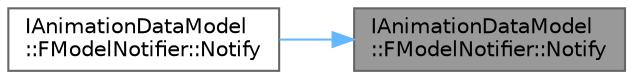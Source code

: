 digraph "IAnimationDataModel::FModelNotifier::Notify"
{
 // INTERACTIVE_SVG=YES
 // LATEX_PDF_SIZE
  bgcolor="transparent";
  edge [fontname=Helvetica,fontsize=10,labelfontname=Helvetica,labelfontsize=10];
  node [fontname=Helvetica,fontsize=10,shape=box,height=0.2,width=0.4];
  rankdir="RL";
  Node1 [id="Node000001",label="IAnimationDataModel\l::FModelNotifier::Notify",height=0.2,width=0.4,color="gray40", fillcolor="grey60", style="filled", fontcolor="black",tooltip="Broadcasts a new EAnimDataModelNotifyType with the provided payload data alongside it."];
  Node1 -> Node2 [id="edge1_Node000001_Node000002",dir="back",color="steelblue1",style="solid",tooltip=" "];
  Node2 [id="Node000002",label="IAnimationDataModel\l::FModelNotifier::Notify",height=0.2,width=0.4,color="grey40", fillcolor="white", style="filled",URL="$de/dd3/structIAnimationDataModel_1_1FModelNotifier.html#acd6a610673576dfa70809cbb4bdc141f",tooltip="Broadcasts a new EAnimDataModelNotifyType alongside of an empty payload."];
}
